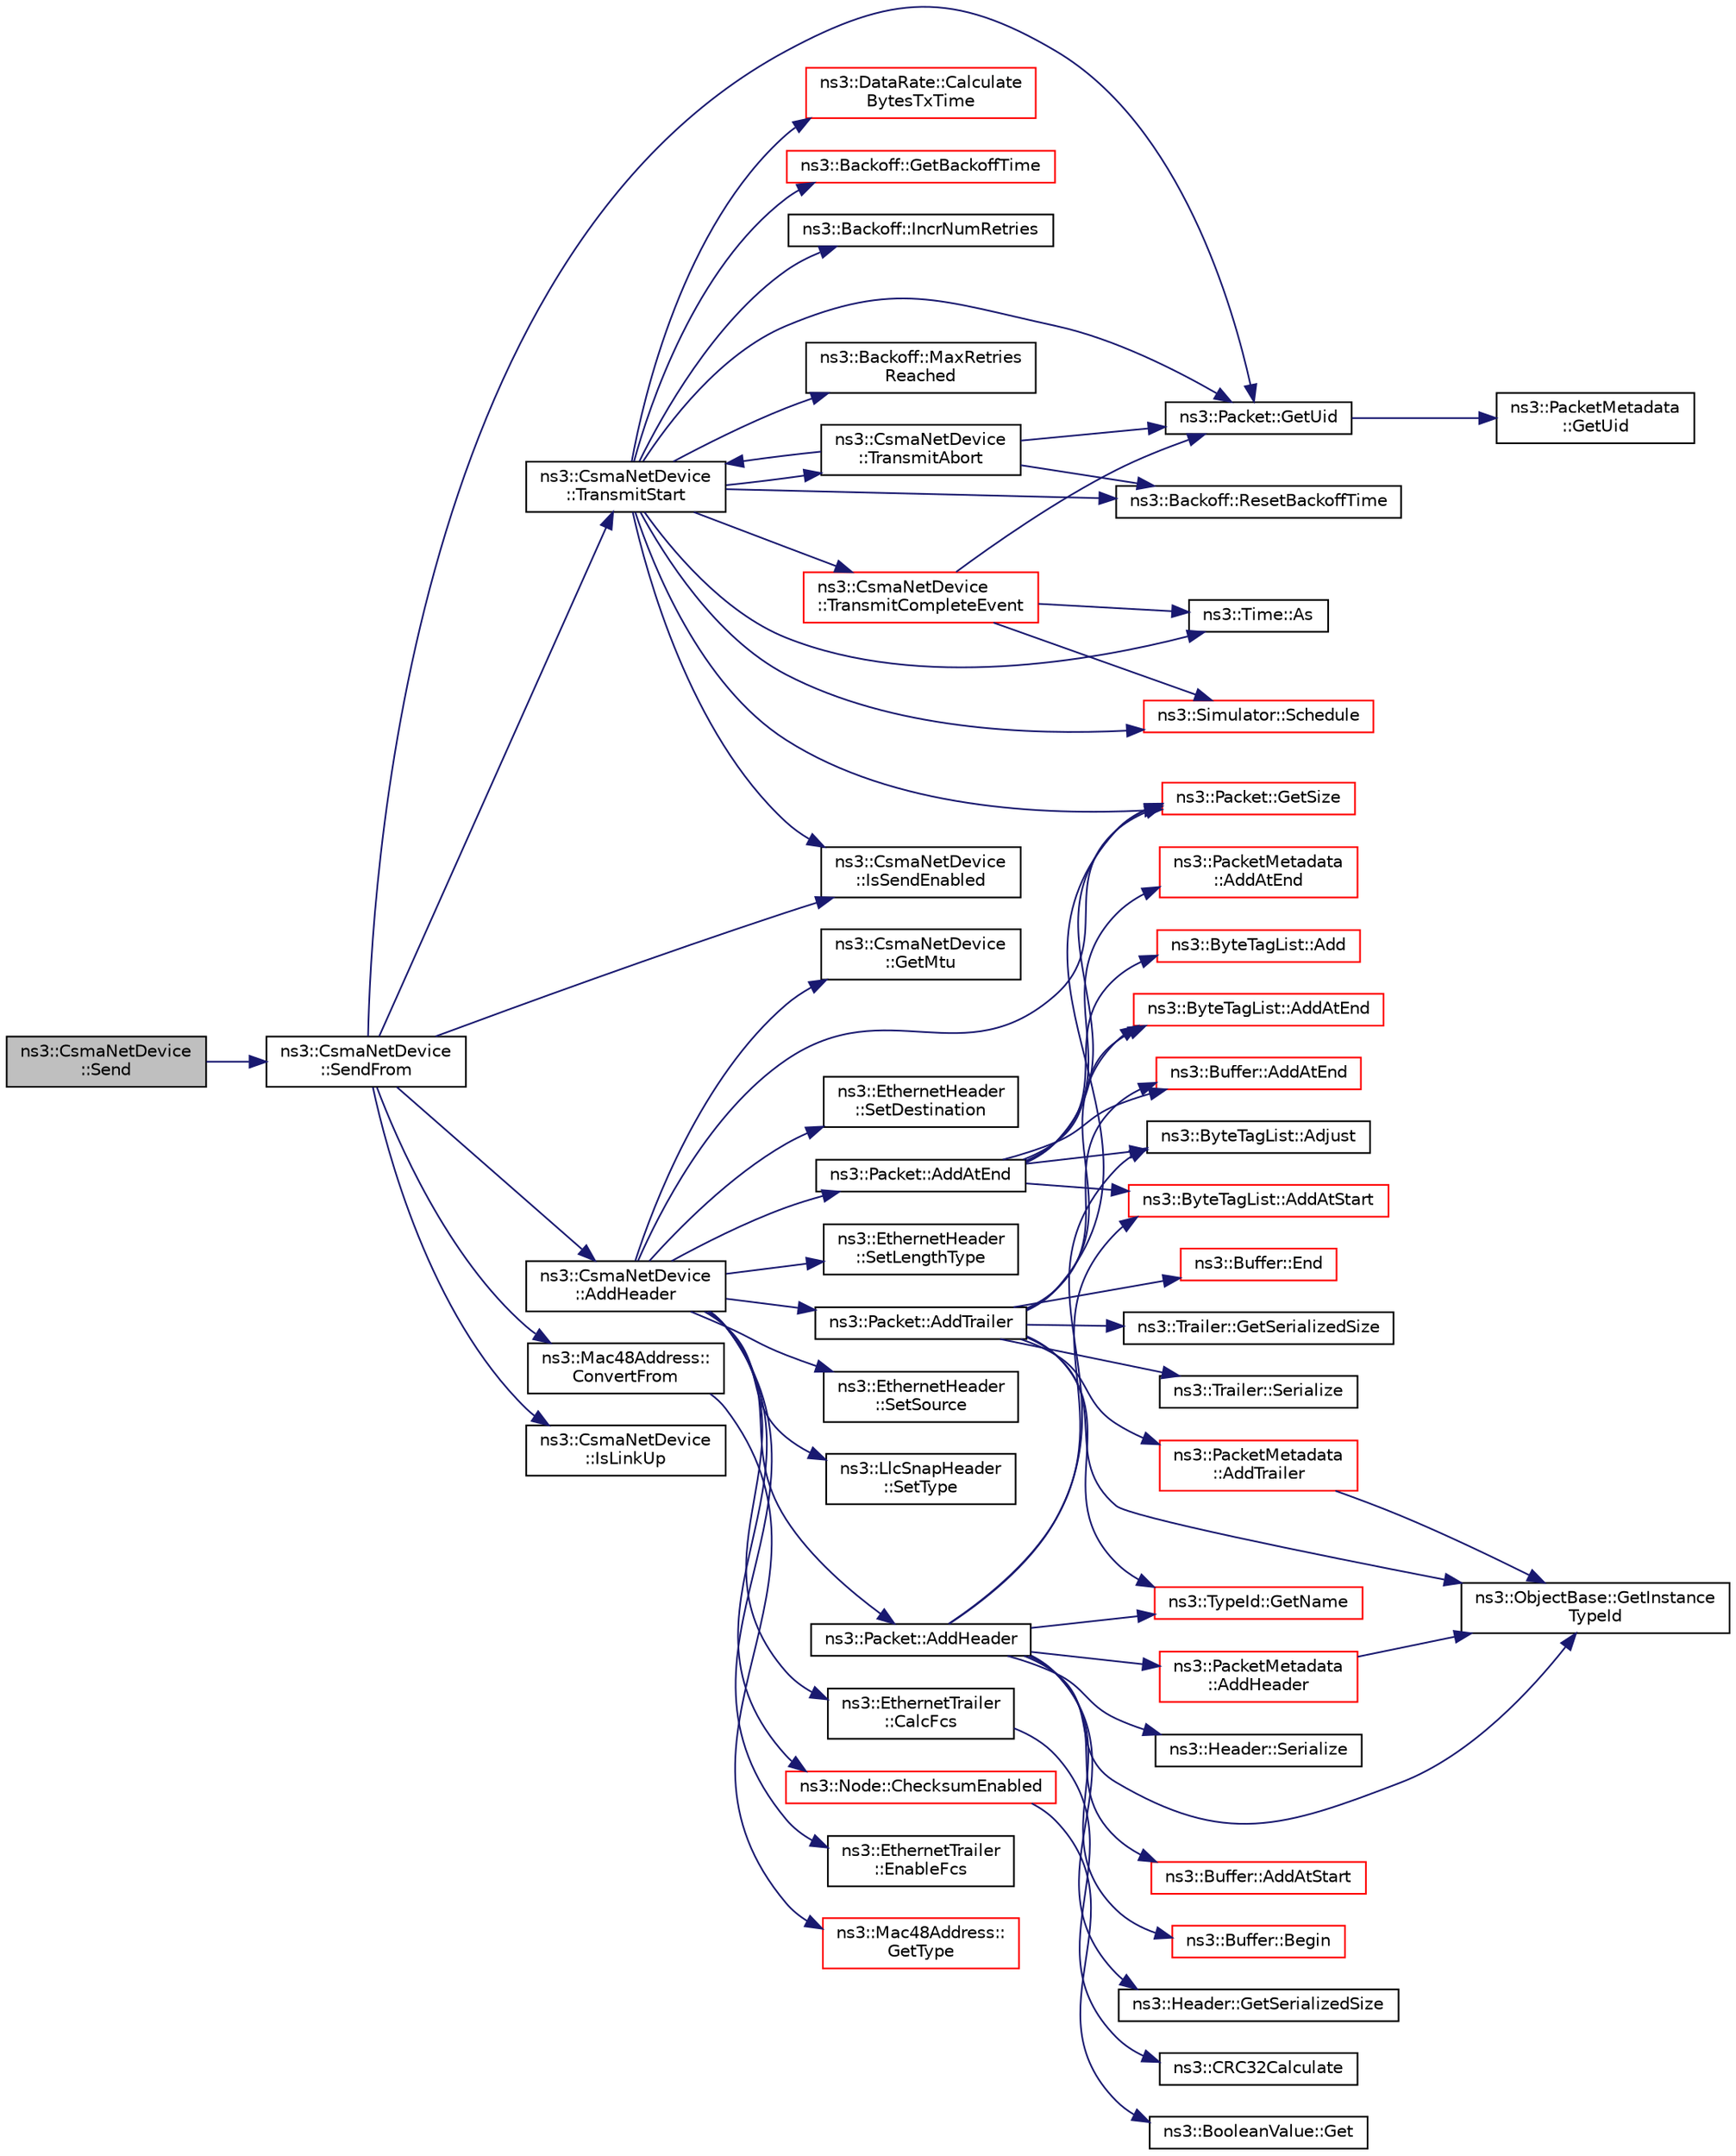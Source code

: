 digraph "ns3::CsmaNetDevice::Send"
{
 // LATEX_PDF_SIZE
  edge [fontname="Helvetica",fontsize="10",labelfontname="Helvetica",labelfontsize="10"];
  node [fontname="Helvetica",fontsize="10",shape=record];
  rankdir="LR";
  Node1 [label="ns3::CsmaNetDevice\l::Send",height=0.2,width=0.4,color="black", fillcolor="grey75", style="filled", fontcolor="black",tooltip="Start sending a packet down the channel."];
  Node1 -> Node2 [color="midnightblue",fontsize="10",style="solid",fontname="Helvetica"];
  Node2 [label="ns3::CsmaNetDevice\l::SendFrom",height=0.2,width=0.4,color="black", fillcolor="white", style="filled",URL="$classns3_1_1_csma_net_device.html#ad7cb5da0e3fb59bd1670c8fa0af4b775",tooltip="Start sending a packet down the channel, with MAC spoofing."];
  Node2 -> Node3 [color="midnightblue",fontsize="10",style="solid",fontname="Helvetica"];
  Node3 [label="ns3::CsmaNetDevice\l::AddHeader",height=0.2,width=0.4,color="black", fillcolor="white", style="filled",URL="$classns3_1_1_csma_net_device.html#a736bf6ce5851ace677f8fc693a92855c",tooltip="Adds the necessary headers and trailers to a packet of data in order to respect the packet type."];
  Node3 -> Node4 [color="midnightblue",fontsize="10",style="solid",fontname="Helvetica"];
  Node4 [label="ns3::Packet::AddAtEnd",height=0.2,width=0.4,color="black", fillcolor="white", style="filled",URL="$classns3_1_1_packet.html#a14ec3d4250b425468764de58f5837b6b",tooltip="Concatenate the input packet at the end of the current packet."];
  Node4 -> Node5 [color="midnightblue",fontsize="10",style="solid",fontname="Helvetica"];
  Node5 [label="ns3::ByteTagList::Add",height=0.2,width=0.4,color="red", fillcolor="white", style="filled",URL="$classns3_1_1_byte_tag_list.html#ac970192e923afc561a304d17af4b8a52",tooltip=" "];
  Node4 -> Node14 [color="midnightblue",fontsize="10",style="solid",fontname="Helvetica"];
  Node14 [label="ns3::ByteTagList::AddAtEnd",height=0.2,width=0.4,color="red", fillcolor="white", style="filled",URL="$classns3_1_1_byte_tag_list.html#a0d8aa9cf6aaf856eb08d4f4a01f38446",tooltip="Make sure that all offsets are smaller than appendOffset which represents the location where new byte..."];
  Node4 -> Node20 [color="midnightblue",fontsize="10",style="solid",fontname="Helvetica"];
  Node20 [label="ns3::PacketMetadata\l::AddAtEnd",height=0.2,width=0.4,color="red", fillcolor="white", style="filled",URL="$classns3_1_1_packet_metadata.html#af7ceb1a4a7ded625c85dbd477b5fc8b6",tooltip="Add a metadata at the metadata start."];
  Node4 -> Node39 [color="midnightblue",fontsize="10",style="solid",fontname="Helvetica"];
  Node39 [label="ns3::Buffer::AddAtEnd",height=0.2,width=0.4,color="red", fillcolor="white", style="filled",URL="$classns3_1_1_buffer.html#a92dd87809af24fb10696fee9a9cb56cf",tooltip=" "];
  Node4 -> Node47 [color="midnightblue",fontsize="10",style="solid",fontname="Helvetica"];
  Node47 [label="ns3::ByteTagList::AddAtStart",height=0.2,width=0.4,color="red", fillcolor="white", style="filled",URL="$classns3_1_1_byte_tag_list.html#acb4563fbe4299c55af41ba7a166b71d5",tooltip="Make sure that all offsets are bigger than prependOffset which represents the location where new byte..."];
  Node4 -> Node48 [color="midnightblue",fontsize="10",style="solid",fontname="Helvetica"];
  Node48 [label="ns3::ByteTagList::Adjust",height=0.2,width=0.4,color="black", fillcolor="white", style="filled",URL="$classns3_1_1_byte_tag_list.html#a1fec06d7e6daaf8039cf2a148e4090f2",tooltip="Adjust the offsets stored internally by the adjustment delta."];
  Node4 -> Node49 [color="midnightblue",fontsize="10",style="solid",fontname="Helvetica"];
  Node49 [label="ns3::Packet::GetSize",height=0.2,width=0.4,color="red", fillcolor="white", style="filled",URL="$classns3_1_1_packet.html#afff7cb1ff518ee6dc0d424e10a5ad6ec",tooltip="Returns the the size in bytes of the packet (including the zero-filled initial payload)."];
  Node3 -> Node51 [color="midnightblue",fontsize="10",style="solid",fontname="Helvetica"];
  Node51 [label="ns3::Packet::AddHeader",height=0.2,width=0.4,color="black", fillcolor="white", style="filled",URL="$classns3_1_1_packet.html#a465108c595a0bc592095cbcab1832ed8",tooltip="Add header to this packet."];
  Node51 -> Node47 [color="midnightblue",fontsize="10",style="solid",fontname="Helvetica"];
  Node51 -> Node52 [color="midnightblue",fontsize="10",style="solid",fontname="Helvetica"];
  Node52 [label="ns3::Buffer::AddAtStart",height=0.2,width=0.4,color="red", fillcolor="white", style="filled",URL="$classns3_1_1_buffer.html#a8abd8164c3671d3dadc98fc66fade7b1",tooltip=" "];
  Node51 -> Node53 [color="midnightblue",fontsize="10",style="solid",fontname="Helvetica"];
  Node53 [label="ns3::PacketMetadata\l::AddHeader",height=0.2,width=0.4,color="red", fillcolor="white", style="filled",URL="$classns3_1_1_packet_metadata.html#abdce736c4c5f647242f0808c0d2f9249",tooltip="Add an header."];
  Node53 -> Node57 [color="midnightblue",fontsize="10",style="solid",fontname="Helvetica"];
  Node57 [label="ns3::ObjectBase::GetInstance\lTypeId",height=0.2,width=0.4,color="black", fillcolor="white", style="filled",URL="$classns3_1_1_object_base.html#abe5b43a6f5b99a92a4c3122db31f06fb",tooltip="Get the most derived TypeId for this Object."];
  Node51 -> Node48 [color="midnightblue",fontsize="10",style="solid",fontname="Helvetica"];
  Node51 -> Node58 [color="midnightblue",fontsize="10",style="solid",fontname="Helvetica"];
  Node58 [label="ns3::Buffer::Begin",height=0.2,width=0.4,color="red", fillcolor="white", style="filled",URL="$classns3_1_1_buffer.html#acb977a0179de9abe4e295ce22023b4ca",tooltip=" "];
  Node51 -> Node57 [color="midnightblue",fontsize="10",style="solid",fontname="Helvetica"];
  Node51 -> Node59 [color="midnightblue",fontsize="10",style="solid",fontname="Helvetica"];
  Node59 [label="ns3::TypeId::GetName",height=0.2,width=0.4,color="red", fillcolor="white", style="filled",URL="$classns3_1_1_type_id.html#abc4965475a579c2afdc668d7a7d58374",tooltip="Get the name."];
  Node51 -> Node63 [color="midnightblue",fontsize="10",style="solid",fontname="Helvetica"];
  Node63 [label="ns3::Header::GetSerializedSize",height=0.2,width=0.4,color="black", fillcolor="white", style="filled",URL="$classns3_1_1_header.html#a6ef0497eabc1b1fb0ad42738eb73f934",tooltip=" "];
  Node51 -> Node64 [color="midnightblue",fontsize="10",style="solid",fontname="Helvetica"];
  Node64 [label="ns3::Header::Serialize",height=0.2,width=0.4,color="black", fillcolor="white", style="filled",URL="$classns3_1_1_header.html#afb61f1aac69ff8349a6bfe521fab5404",tooltip=" "];
  Node3 -> Node65 [color="midnightblue",fontsize="10",style="solid",fontname="Helvetica"];
  Node65 [label="ns3::Packet::AddTrailer",height=0.2,width=0.4,color="black", fillcolor="white", style="filled",URL="$classns3_1_1_packet.html#ae26b490c30ae5bc98be5181ec6e06db8",tooltip="Add trailer to this packet."];
  Node65 -> Node14 [color="midnightblue",fontsize="10",style="solid",fontname="Helvetica"];
  Node65 -> Node39 [color="midnightblue",fontsize="10",style="solid",fontname="Helvetica"];
  Node65 -> Node66 [color="midnightblue",fontsize="10",style="solid",fontname="Helvetica"];
  Node66 [label="ns3::PacketMetadata\l::AddTrailer",height=0.2,width=0.4,color="red", fillcolor="white", style="filled",URL="$classns3_1_1_packet_metadata.html#afd698b5f0ce0e9f498fff8a6915837c5",tooltip="Add a trailer."];
  Node66 -> Node57 [color="midnightblue",fontsize="10",style="solid",fontname="Helvetica"];
  Node65 -> Node67 [color="midnightblue",fontsize="10",style="solid",fontname="Helvetica"];
  Node67 [label="ns3::Buffer::End",height=0.2,width=0.4,color="red", fillcolor="white", style="filled",URL="$classns3_1_1_buffer.html#abad1405368fbdd7ee25568624cb45e2e",tooltip=" "];
  Node65 -> Node57 [color="midnightblue",fontsize="10",style="solid",fontname="Helvetica"];
  Node65 -> Node59 [color="midnightblue",fontsize="10",style="solid",fontname="Helvetica"];
  Node65 -> Node68 [color="midnightblue",fontsize="10",style="solid",fontname="Helvetica"];
  Node68 [label="ns3::Trailer::GetSerializedSize",height=0.2,width=0.4,color="black", fillcolor="white", style="filled",URL="$classns3_1_1_trailer.html#a6af7be196bad576c3601e267b0637ff7",tooltip=" "];
  Node65 -> Node49 [color="midnightblue",fontsize="10",style="solid",fontname="Helvetica"];
  Node65 -> Node69 [color="midnightblue",fontsize="10",style="solid",fontname="Helvetica"];
  Node69 [label="ns3::Trailer::Serialize",height=0.2,width=0.4,color="black", fillcolor="white", style="filled",URL="$classns3_1_1_trailer.html#a160451b2ded3a615b1ccfa25ab60c2e3",tooltip=" "];
  Node3 -> Node70 [color="midnightblue",fontsize="10",style="solid",fontname="Helvetica"];
  Node70 [label="ns3::EthernetTrailer\l::CalcFcs",height=0.2,width=0.4,color="black", fillcolor="white", style="filled",URL="$classns3_1_1_ethernet_trailer.html#ac99d1210d2e2508af03f567358fdf5ba",tooltip="Updates the Fcs Field to the correct FCS."];
  Node70 -> Node71 [color="midnightblue",fontsize="10",style="solid",fontname="Helvetica"];
  Node71 [label="ns3::CRC32Calculate",height=0.2,width=0.4,color="black", fillcolor="white", style="filled",URL="$namespacens3.html#a37c0415f6d08e6e8e2d4e2b4e211d9d1",tooltip="Calculates the CRC-32 for a given input."];
  Node3 -> Node72 [color="midnightblue",fontsize="10",style="solid",fontname="Helvetica"];
  Node72 [label="ns3::Node::ChecksumEnabled",height=0.2,width=0.4,color="red", fillcolor="white", style="filled",URL="$classns3_1_1_node.html#a0515bfe9a3aeb6605d657ba855699815",tooltip=" "];
  Node72 -> Node73 [color="midnightblue",fontsize="10",style="solid",fontname="Helvetica"];
  Node73 [label="ns3::BooleanValue::Get",height=0.2,width=0.4,color="black", fillcolor="white", style="filled",URL="$classns3_1_1_boolean_value.html#a9a4461490f9b71d99b07bb73993f0f00",tooltip=" "];
  Node3 -> Node76 [color="midnightblue",fontsize="10",style="solid",fontname="Helvetica"];
  Node76 [label="ns3::EthernetTrailer\l::EnableFcs",height=0.2,width=0.4,color="black", fillcolor="white", style="filled",URL="$classns3_1_1_ethernet_trailer.html#a73f9ebb2a87880f08c83d7f2fcb519f8",tooltip="Enable or disable FCS checking and calculations."];
  Node3 -> Node77 [color="midnightblue",fontsize="10",style="solid",fontname="Helvetica"];
  Node77 [label="ns3::CsmaNetDevice\l::GetMtu",height=0.2,width=0.4,color="black", fillcolor="white", style="filled",URL="$classns3_1_1_csma_net_device.html#a8f19f84dc65ff60ab85b7a7cc5f53122",tooltip=" "];
  Node3 -> Node49 [color="midnightblue",fontsize="10",style="solid",fontname="Helvetica"];
  Node3 -> Node78 [color="midnightblue",fontsize="10",style="solid",fontname="Helvetica"];
  Node78 [label="ns3::EthernetHeader\l::SetDestination",height=0.2,width=0.4,color="black", fillcolor="white", style="filled",URL="$classns3_1_1_ethernet_header.html#a40b1459c54c1f92240899c58c0a7a447",tooltip=" "];
  Node3 -> Node79 [color="midnightblue",fontsize="10",style="solid",fontname="Helvetica"];
  Node79 [label="ns3::EthernetHeader\l::SetLengthType",height=0.2,width=0.4,color="black", fillcolor="white", style="filled",URL="$classns3_1_1_ethernet_header.html#a765c4746c32e8b4cb6bf17eb76507f27",tooltip=" "];
  Node3 -> Node80 [color="midnightblue",fontsize="10",style="solid",fontname="Helvetica"];
  Node80 [label="ns3::EthernetHeader\l::SetSource",height=0.2,width=0.4,color="black", fillcolor="white", style="filled",URL="$classns3_1_1_ethernet_header.html#a78092e407054c05aa43ae95354988563",tooltip=" "];
  Node3 -> Node81 [color="midnightblue",fontsize="10",style="solid",fontname="Helvetica"];
  Node81 [label="ns3::LlcSnapHeader\l::SetType",height=0.2,width=0.4,color="black", fillcolor="white", style="filled",URL="$classns3_1_1_llc_snap_header.html#ad11362908897df050361a0c70ce454fc",tooltip="Set the Ethertype."];
  Node2 -> Node82 [color="midnightblue",fontsize="10",style="solid",fontname="Helvetica"];
  Node82 [label="ns3::Mac48Address::\lConvertFrom",height=0.2,width=0.4,color="black", fillcolor="white", style="filled",URL="$classns3_1_1_mac48_address.html#a911ce13603a9ef837545a032b6523ae4",tooltip=" "];
  Node82 -> Node83 [color="midnightblue",fontsize="10",style="solid",fontname="Helvetica"];
  Node83 [label="ns3::Mac48Address::\lGetType",height=0.2,width=0.4,color="red", fillcolor="white", style="filled",URL="$classns3_1_1_mac48_address.html#a5d365853b58b7acb2cc1cf905115891b",tooltip="Return the Type of address."];
  Node2 -> Node85 [color="midnightblue",fontsize="10",style="solid",fontname="Helvetica"];
  Node85 [label="ns3::Packet::GetUid",height=0.2,width=0.4,color="black", fillcolor="white", style="filled",URL="$classns3_1_1_packet.html#ab9f0b7e9cf21b7271eda0094e6ff2792",tooltip="Returns the packet's Uid."];
  Node85 -> Node86 [color="midnightblue",fontsize="10",style="solid",fontname="Helvetica"];
  Node86 [label="ns3::PacketMetadata\l::GetUid",height=0.2,width=0.4,color="black", fillcolor="white", style="filled",URL="$classns3_1_1_packet_metadata.html#aff25afa4a4e4304185feaeda79d0415f",tooltip="Get the packet Uid."];
  Node2 -> Node87 [color="midnightblue",fontsize="10",style="solid",fontname="Helvetica"];
  Node87 [label="ns3::CsmaNetDevice\l::IsLinkUp",height=0.2,width=0.4,color="black", fillcolor="white", style="filled",URL="$classns3_1_1_csma_net_device.html#a23c729dba3c7fc53bd22fb535f0af967",tooltip=" "];
  Node2 -> Node88 [color="midnightblue",fontsize="10",style="solid",fontname="Helvetica"];
  Node88 [label="ns3::CsmaNetDevice\l::IsSendEnabled",height=0.2,width=0.4,color="black", fillcolor="white", style="filled",URL="$classns3_1_1_csma_net_device.html#a40e5946f8807cb9c65857789c3c2b269",tooltip="Is the send side of the network device enabled?"];
  Node2 -> Node89 [color="midnightblue",fontsize="10",style="solid",fontname="Helvetica"];
  Node89 [label="ns3::CsmaNetDevice\l::TransmitStart",height=0.2,width=0.4,color="black", fillcolor="white", style="filled",URL="$classns3_1_1_csma_net_device.html#a4120db41aa1f41a5e1d59220b306f1e8",tooltip="Start Sending a Packet Down the Wire."];
  Node89 -> Node90 [color="midnightblue",fontsize="10",style="solid",fontname="Helvetica"];
  Node90 [label="ns3::Time::As",height=0.2,width=0.4,color="black", fillcolor="white", style="filled",URL="$classns3_1_1_time.html#ad5198e31c2512226ca0e58b31fad7fd0",tooltip="Attach a unit to a Time, to facilitate output in a specific unit."];
  Node89 -> Node91 [color="midnightblue",fontsize="10",style="solid",fontname="Helvetica"];
  Node91 [label="ns3::DataRate::Calculate\lBytesTxTime",height=0.2,width=0.4,color="red", fillcolor="white", style="filled",URL="$classns3_1_1_data_rate.html#ad48e44c56e8b1f82b576ff3cfae4962f",tooltip="Calculate transmission time."];
  Node89 -> Node98 [color="midnightblue",fontsize="10",style="solid",fontname="Helvetica"];
  Node98 [label="ns3::Backoff::GetBackoffTime",height=0.2,width=0.4,color="red", fillcolor="white", style="filled",URL="$classns3_1_1_backoff.html#ab805c5622b6c624d8d929be36ac6cc93",tooltip=" "];
  Node89 -> Node49 [color="midnightblue",fontsize="10",style="solid",fontname="Helvetica"];
  Node89 -> Node85 [color="midnightblue",fontsize="10",style="solid",fontname="Helvetica"];
  Node89 -> Node105 [color="midnightblue",fontsize="10",style="solid",fontname="Helvetica"];
  Node105 [label="ns3::Backoff::IncrNumRetries",height=0.2,width=0.4,color="black", fillcolor="white", style="filled",URL="$classns3_1_1_backoff.html#af0b4605876aeb05e9cf1a90acf6b5f86",tooltip="Increments the number of retries by 1."];
  Node89 -> Node88 [color="midnightblue",fontsize="10",style="solid",fontname="Helvetica"];
  Node89 -> Node106 [color="midnightblue",fontsize="10",style="solid",fontname="Helvetica"];
  Node106 [label="ns3::Backoff::MaxRetries\lReached",height=0.2,width=0.4,color="black", fillcolor="white", style="filled",URL="$classns3_1_1_backoff.html#a273e3444ab023da993742d4bdd72e982",tooltip=" "];
  Node89 -> Node107 [color="midnightblue",fontsize="10",style="solid",fontname="Helvetica"];
  Node107 [label="ns3::Backoff::ResetBackoffTime",height=0.2,width=0.4,color="black", fillcolor="white", style="filled",URL="$classns3_1_1_backoff.html#a103dc910a4f81c7444e873be3d055237",tooltip="Indicates to the backoff object that the last packet was successfully transmitted and that the number..."];
  Node89 -> Node108 [color="midnightblue",fontsize="10",style="solid",fontname="Helvetica"];
  Node108 [label="ns3::Simulator::Schedule",height=0.2,width=0.4,color="red", fillcolor="white", style="filled",URL="$classns3_1_1_simulator.html#a3da7d28335c8ac0e3e86781f766df241",tooltip="Schedule an event to expire after delay."];
  Node89 -> Node162 [color="midnightblue",fontsize="10",style="solid",fontname="Helvetica"];
  Node162 [label="ns3::CsmaNetDevice\l::TransmitAbort",height=0.2,width=0.4,color="black", fillcolor="white", style="filled",URL="$classns3_1_1_csma_net_device.html#ac6b19bd1a3d2f257a56c3bf8e026ad88",tooltip="Aborts the transmission of the current packet."];
  Node162 -> Node85 [color="midnightblue",fontsize="10",style="solid",fontname="Helvetica"];
  Node162 -> Node107 [color="midnightblue",fontsize="10",style="solid",fontname="Helvetica"];
  Node162 -> Node89 [color="midnightblue",fontsize="10",style="solid",fontname="Helvetica"];
  Node89 -> Node163 [color="midnightblue",fontsize="10",style="solid",fontname="Helvetica"];
  Node163 [label="ns3::CsmaNetDevice\l::TransmitCompleteEvent",height=0.2,width=0.4,color="red", fillcolor="white", style="filled",URL="$classns3_1_1_csma_net_device.html#a3f908850087739df8d27e1a7207261aa",tooltip="Stop Sending a Packet Down the Wire and Begin the Interframe Gap."];
  Node163 -> Node90 [color="midnightblue",fontsize="10",style="solid",fontname="Helvetica"];
  Node163 -> Node85 [color="midnightblue",fontsize="10",style="solid",fontname="Helvetica"];
  Node163 -> Node108 [color="midnightblue",fontsize="10",style="solid",fontname="Helvetica"];
}
